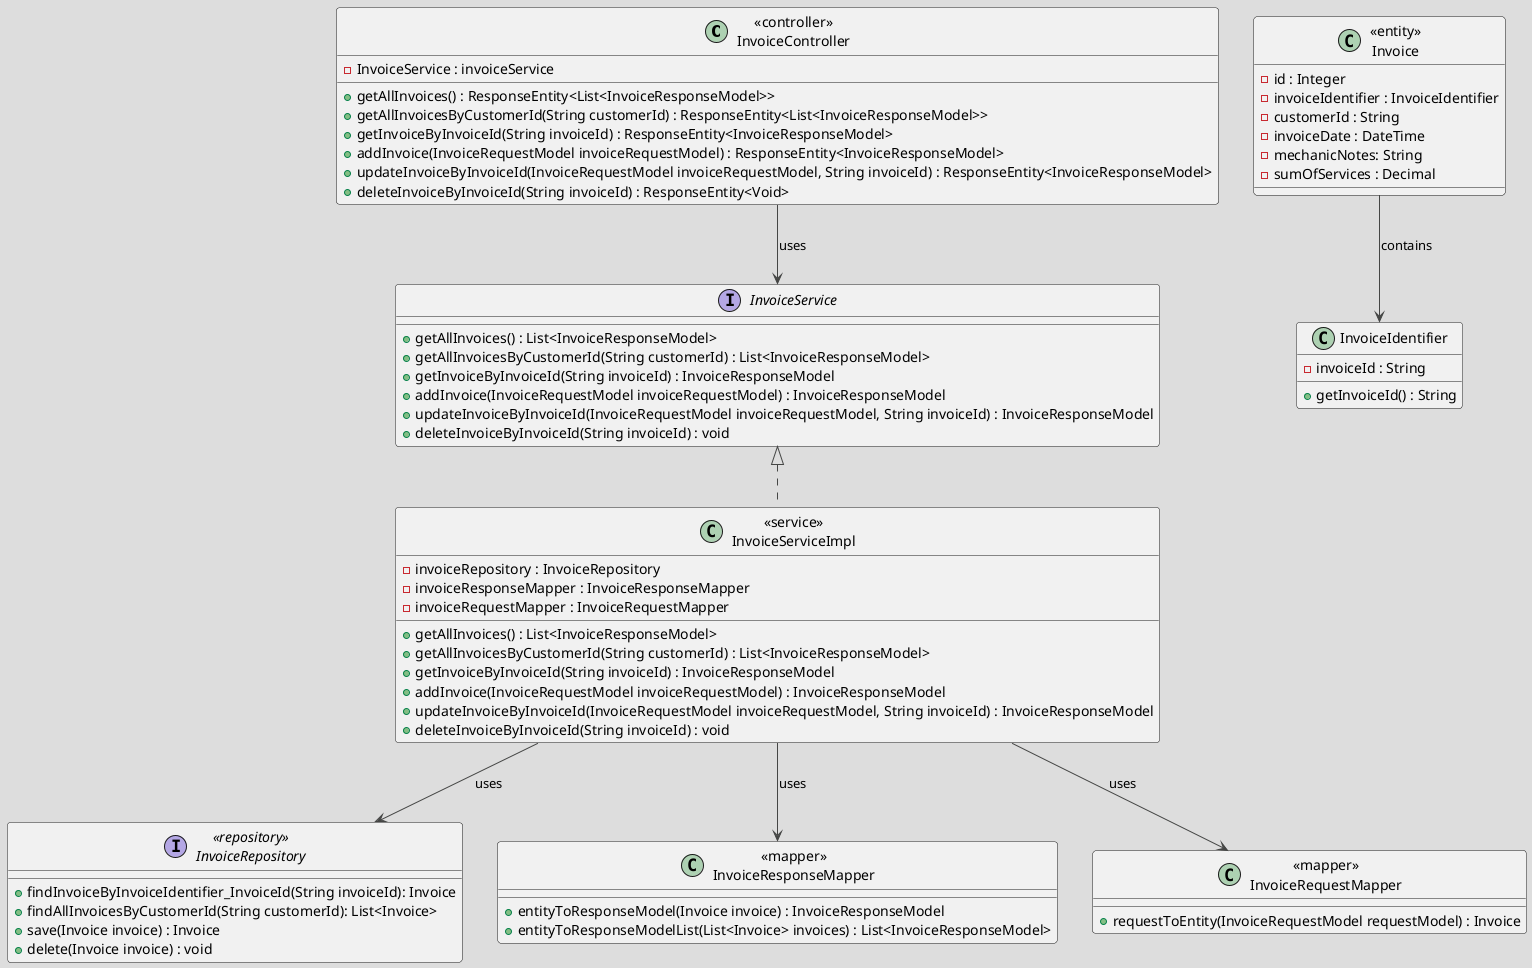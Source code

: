 @startuml

!theme toy
' Define class styles
skinparam class {
    BackgroundColor<<entity>> Wheat
    BackgroundColor<<controller>> LightSkyBlue
    BackgroundColor<<service>> LightGreen
    BackgroundColor<<repository>> LightCoral
    BackgroundColor<<mapper>> Khaki
}

' InvoiceController
class "<<controller>>\nInvoiceController" as controller {
    - InvoiceService : invoiceService
    + getAllInvoices() : ResponseEntity<List<InvoiceResponseModel>>
    + getAllInvoicesByCustomerId(String customerId) : ResponseEntity<List<InvoiceResponseModel>>
    + getInvoiceByInvoiceId(String invoiceId) : ResponseEntity<InvoiceResponseModel>
    + addInvoice(InvoiceRequestModel invoiceRequestModel) : ResponseEntity<InvoiceResponseModel>
    + updateInvoiceByInvoiceId(InvoiceRequestModel invoiceRequestModel, String invoiceId) : ResponseEntity<InvoiceResponseModel>
    + deleteInvoiceByInvoiceId(String invoiceId) : ResponseEntity<Void>
}

' InvoiceService interface
interface "InvoiceService" as service {
    + getAllInvoices() : List<InvoiceResponseModel>
    + getAllInvoicesByCustomerId(String customerId) : List<InvoiceResponseModel>
    + getInvoiceByInvoiceId(String invoiceId) : InvoiceResponseModel
    + addInvoice(InvoiceRequestModel invoiceRequestModel) : InvoiceResponseModel
    + updateInvoiceByInvoiceId(InvoiceRequestModel invoiceRequestModel, String invoiceId) : InvoiceResponseModel
    + deleteInvoiceByInvoiceId(String invoiceId) : void
}

' InvoiceServiceImpl class
class "<<service>>\nInvoiceServiceImpl" as serviceImpl {
    - invoiceRepository : InvoiceRepository
    - invoiceResponseMapper : InvoiceResponseMapper
    - invoiceRequestMapper : InvoiceRequestMapper
     + getAllInvoices() : List<InvoiceResponseModel>
     + getAllInvoicesByCustomerId(String customerId) : List<InvoiceResponseModel>
     + getInvoiceByInvoiceId(String invoiceId) : InvoiceResponseModel
     + addInvoice(InvoiceRequestModel invoiceRequestModel) : InvoiceResponseModel
     + updateInvoiceByInvoiceId(InvoiceRequestModel invoiceRequestModel, String invoiceId) : InvoiceResponseModel
     + deleteInvoiceByInvoiceId(String invoiceId) : void
}
serviceImpl .up.|> service

' InvoiceRepository interface
interface "<<repository>>\nInvoiceRepository" as repository {
        + findInvoiceByInvoiceIdentifier_InvoiceId(String invoiceId): Invoice
        + findAllInvoicesByCustomerId(String customerId): List<Invoice>
        + save(Invoice invoice) : Invoice
        + delete(Invoice invoice) : void
}

' InvoiceResponseMapper class
class "<<mapper>>\nInvoiceResponseMapper" as responseMapper {
    + entityToResponseModel(Invoice invoice) : InvoiceResponseModel
    + entityToResponseModelList(List<Invoice> invoices) : List<InvoiceResponseModel>
}

' InvoiceRequestMapper class
class "<<mapper>>\nInvoiceRequestMapper" as requestMapper {
    + requestToEntity(InvoiceRequestModel requestModel) : Invoice
}

' Invoice class
class "<<entity>>\nInvoice" as invoice {
    - id : Integer
    - invoiceIdentifier : InvoiceIdentifier
    - customerId : String
    - invoiceDate : DateTime
    - mechanicNotes: String
    - sumOfServices : Decimal
}

' InvoiceIdentifier class
class "InvoiceIdentifier" as invoiceIdentifier {
    - invoiceId : String
    + getInvoiceId() : String
}



' Invoice Relationships
controller --> service : uses
serviceImpl --> repository : uses
serviceImpl --> responseMapper : uses
serviceImpl --> requestMapper : uses
invoice --> invoiceIdentifier : contains


@enduml